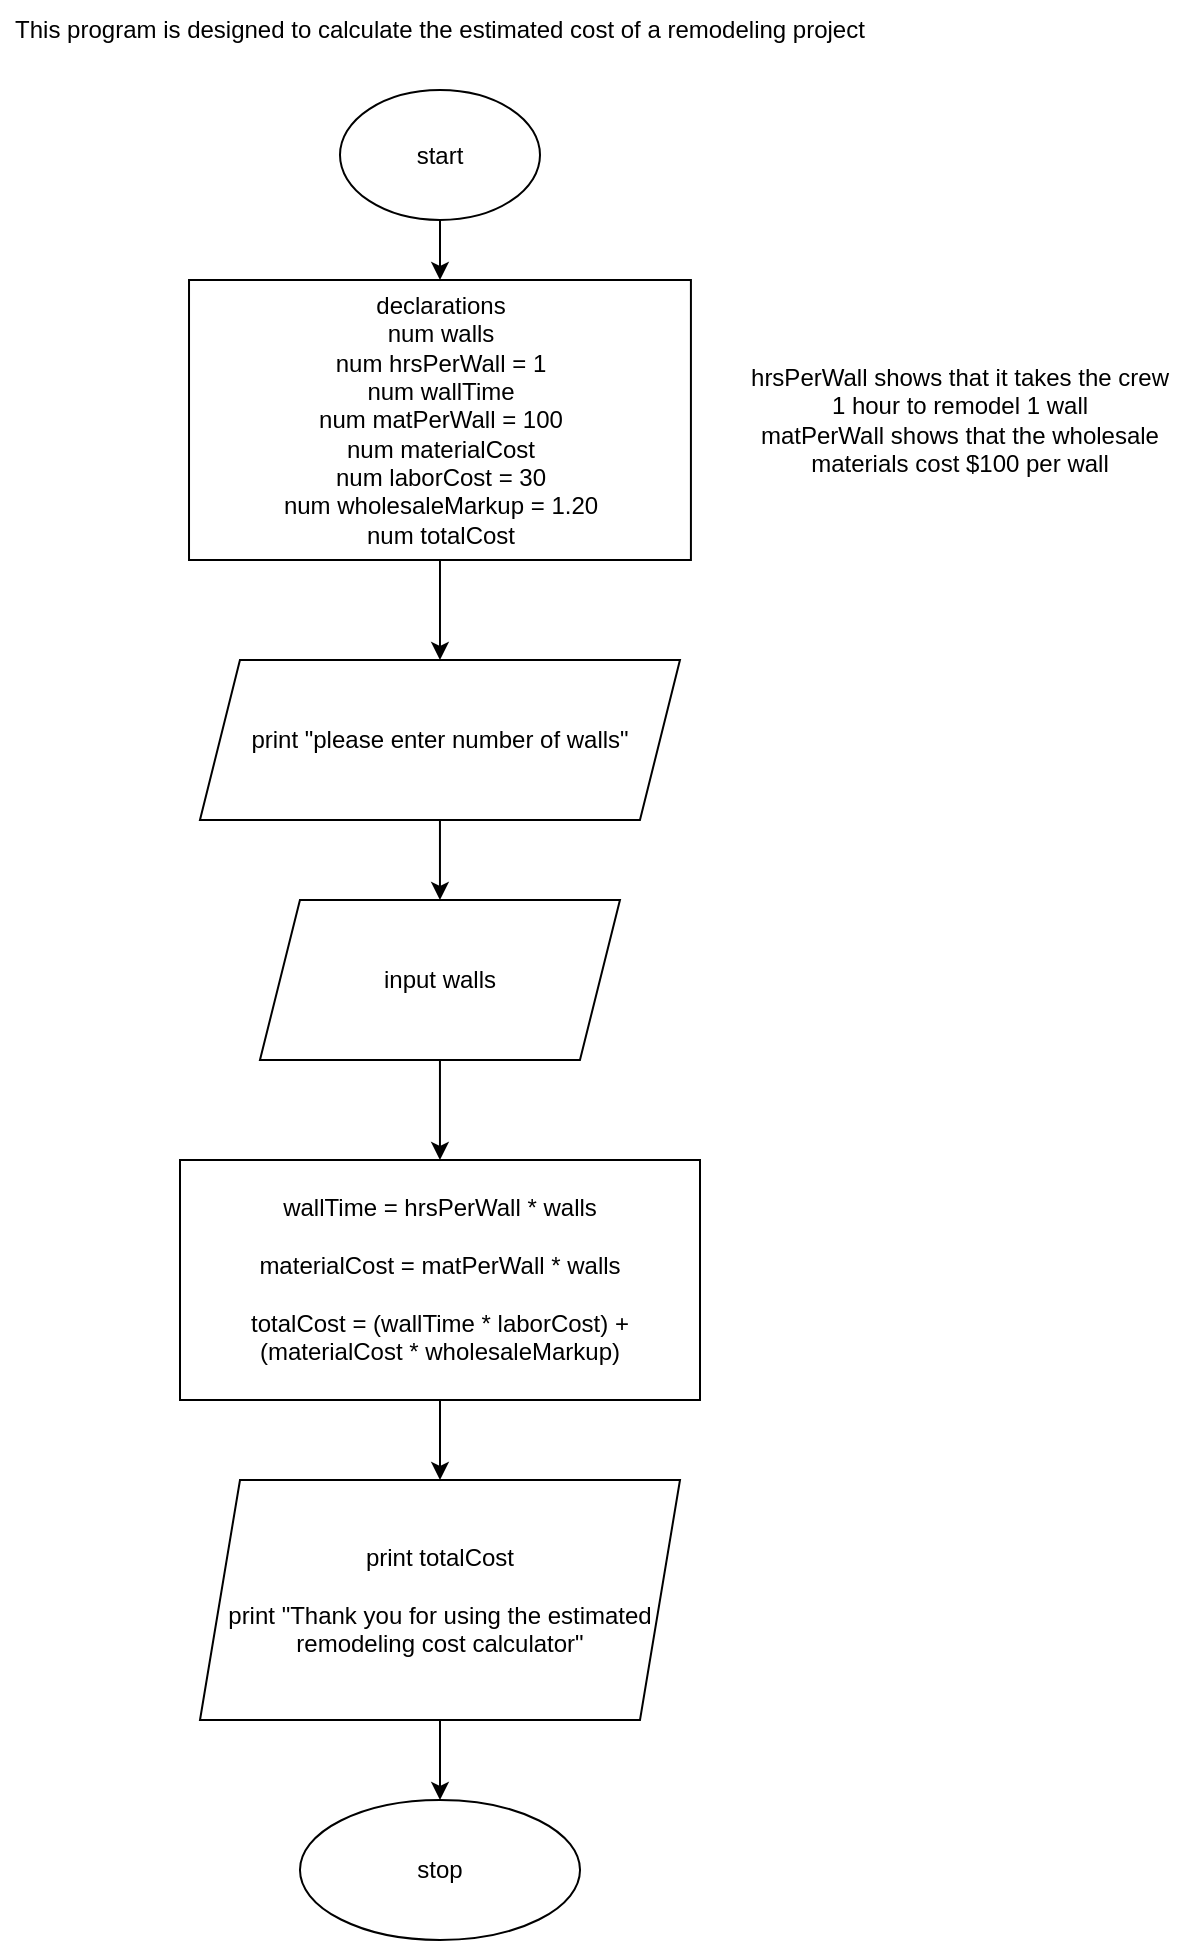 <mxfile version="24.7.8">
  <diagram name="Page-1" id="h3G7H-hfczfN3ZzKmmSW">
    <mxGraphModel dx="743" dy="460" grid="1" gridSize="10" guides="1" tooltips="1" connect="1" arrows="1" fold="1" page="1" pageScale="1" pageWidth="850" pageHeight="1100" math="0" shadow="0">
      <root>
        <mxCell id="0" />
        <mxCell id="1" parent="0" />
        <mxCell id="iUWJvoLGt95LrdvXCsQs-1" value="This program is designed to calculate the estimated cost of a remodeling project" style="text;strokeColor=none;align=center;fillColor=none;html=1;verticalAlign=middle;whiteSpace=wrap;rounded=0;" vertex="1" parent="1">
          <mxGeometry x="20" y="20" width="440" height="30" as="geometry" />
        </mxCell>
        <mxCell id="iUWJvoLGt95LrdvXCsQs-2" value="&lt;div&gt;hrsPerWall shows that it takes the crew 1 hour to remodel 1 wall&lt;/div&gt;&lt;div&gt;matPerWall shows that the wholesale materials cost $100 per wall&lt;/div&gt;" style="text;strokeColor=none;align=center;fillColor=none;html=1;verticalAlign=middle;whiteSpace=wrap;rounded=0;" vertex="1" parent="1">
          <mxGeometry x="390" y="175" width="220" height="110" as="geometry" />
        </mxCell>
        <mxCell id="iUWJvoLGt95LrdvXCsQs-3" value="start" style="ellipse;whiteSpace=wrap;html=1;" vertex="1" parent="1">
          <mxGeometry x="190" y="65" width="100" height="65" as="geometry" />
        </mxCell>
        <mxCell id="iUWJvoLGt95LrdvXCsQs-4" value="declarations&lt;div&gt;num walls&lt;/div&gt;&lt;div&gt;num hrsPerWall = 1&lt;/div&gt;&lt;div&gt;&lt;span style=&quot;background-color: initial;&quot;&gt;num wallTime&lt;/span&gt;&lt;/div&gt;&lt;div&gt;num matPerWall = 100&lt;br&gt;&lt;/div&gt;&lt;div&gt;num materialCost&lt;/div&gt;&lt;div&gt;num laborCost = 30&lt;br&gt;&lt;/div&gt;&lt;div&gt;num wholesaleMarkup = 1.20&lt;br&gt;&lt;/div&gt;&lt;div&gt;num totalCost&lt;/div&gt;" style="rounded=0;whiteSpace=wrap;html=1;" vertex="1" parent="1">
          <mxGeometry x="114.51" y="160" width="250.95" height="140" as="geometry" />
        </mxCell>
        <mxCell id="iUWJvoLGt95LrdvXCsQs-5" value="" style="edgeStyle=orthogonalEdgeStyle;rounded=0;orthogonalLoop=1;jettySize=auto;html=1;" edge="1" parent="1" source="iUWJvoLGt95LrdvXCsQs-3" target="iUWJvoLGt95LrdvXCsQs-4">
          <mxGeometry relative="1" as="geometry" />
        </mxCell>
        <mxCell id="iUWJvoLGt95LrdvXCsQs-6" value="print &quot;please enter number of walls&quot;" style="shape=parallelogram;perimeter=parallelogramPerimeter;whiteSpace=wrap;html=1;fixedSize=1;" vertex="1" parent="1">
          <mxGeometry x="119.98" y="350" width="240" height="80" as="geometry" />
        </mxCell>
        <mxCell id="iUWJvoLGt95LrdvXCsQs-7" value="" style="edgeStyle=orthogonalEdgeStyle;rounded=0;orthogonalLoop=1;jettySize=auto;html=1;" edge="1" parent="1" source="iUWJvoLGt95LrdvXCsQs-4" target="iUWJvoLGt95LrdvXCsQs-6">
          <mxGeometry relative="1" as="geometry" />
        </mxCell>
        <mxCell id="iUWJvoLGt95LrdvXCsQs-8" value="input walls" style="shape=parallelogram;perimeter=parallelogramPerimeter;whiteSpace=wrap;html=1;fixedSize=1;" vertex="1" parent="1">
          <mxGeometry x="149.98" y="470" width="180" height="80" as="geometry" />
        </mxCell>
        <mxCell id="iUWJvoLGt95LrdvXCsQs-9" value="" style="edgeStyle=orthogonalEdgeStyle;rounded=0;orthogonalLoop=1;jettySize=auto;html=1;" edge="1" parent="1" source="iUWJvoLGt95LrdvXCsQs-6" target="iUWJvoLGt95LrdvXCsQs-8">
          <mxGeometry relative="1" as="geometry" />
        </mxCell>
        <mxCell id="iUWJvoLGt95LrdvXCsQs-10" value="&lt;div&gt;wallTime = hrsPerWall * walls&lt;/div&gt;&lt;div&gt;&lt;br&gt;&lt;/div&gt;&lt;div&gt;materialCost = matPerWall * walls&lt;/div&gt;&lt;div&gt;&lt;br&gt;&lt;/div&gt;totalCost = (wallTime * laborCost) + (materialCost * wholesaleMarkup)" style="rounded=0;whiteSpace=wrap;html=1;" vertex="1" parent="1">
          <mxGeometry x="110" y="600" width="260" height="120" as="geometry" />
        </mxCell>
        <mxCell id="iUWJvoLGt95LrdvXCsQs-11" value="" style="edgeStyle=orthogonalEdgeStyle;rounded=0;orthogonalLoop=1;jettySize=auto;html=1;" edge="1" parent="1" source="iUWJvoLGt95LrdvXCsQs-8" target="iUWJvoLGt95LrdvXCsQs-10">
          <mxGeometry relative="1" as="geometry" />
        </mxCell>
        <mxCell id="iUWJvoLGt95LrdvXCsQs-15" value="print totalCost&lt;div&gt;&lt;br&gt;&lt;/div&gt;&lt;div&gt;print &quot;Thank you for using the estimated remodeling cost calculator&quot;&lt;/div&gt;" style="shape=parallelogram;perimeter=parallelogramPerimeter;whiteSpace=wrap;html=1;fixedSize=1;" vertex="1" parent="1">
          <mxGeometry x="120" y="760" width="240" height="120" as="geometry" />
        </mxCell>
        <mxCell id="iUWJvoLGt95LrdvXCsQs-16" value="" style="edgeStyle=orthogonalEdgeStyle;rounded=0;orthogonalLoop=1;jettySize=auto;html=1;" edge="1" parent="1" source="iUWJvoLGt95LrdvXCsQs-10" target="iUWJvoLGt95LrdvXCsQs-15">
          <mxGeometry relative="1" as="geometry" />
        </mxCell>
        <mxCell id="iUWJvoLGt95LrdvXCsQs-17" value="stop" style="ellipse;whiteSpace=wrap;html=1;" vertex="1" parent="1">
          <mxGeometry x="169.99" y="920" width="140.02" height="70" as="geometry" />
        </mxCell>
        <mxCell id="iUWJvoLGt95LrdvXCsQs-18" value="" style="edgeStyle=orthogonalEdgeStyle;rounded=0;orthogonalLoop=1;jettySize=auto;html=1;" edge="1" parent="1" source="iUWJvoLGt95LrdvXCsQs-15" target="iUWJvoLGt95LrdvXCsQs-17">
          <mxGeometry relative="1" as="geometry" />
        </mxCell>
      </root>
    </mxGraphModel>
  </diagram>
</mxfile>
